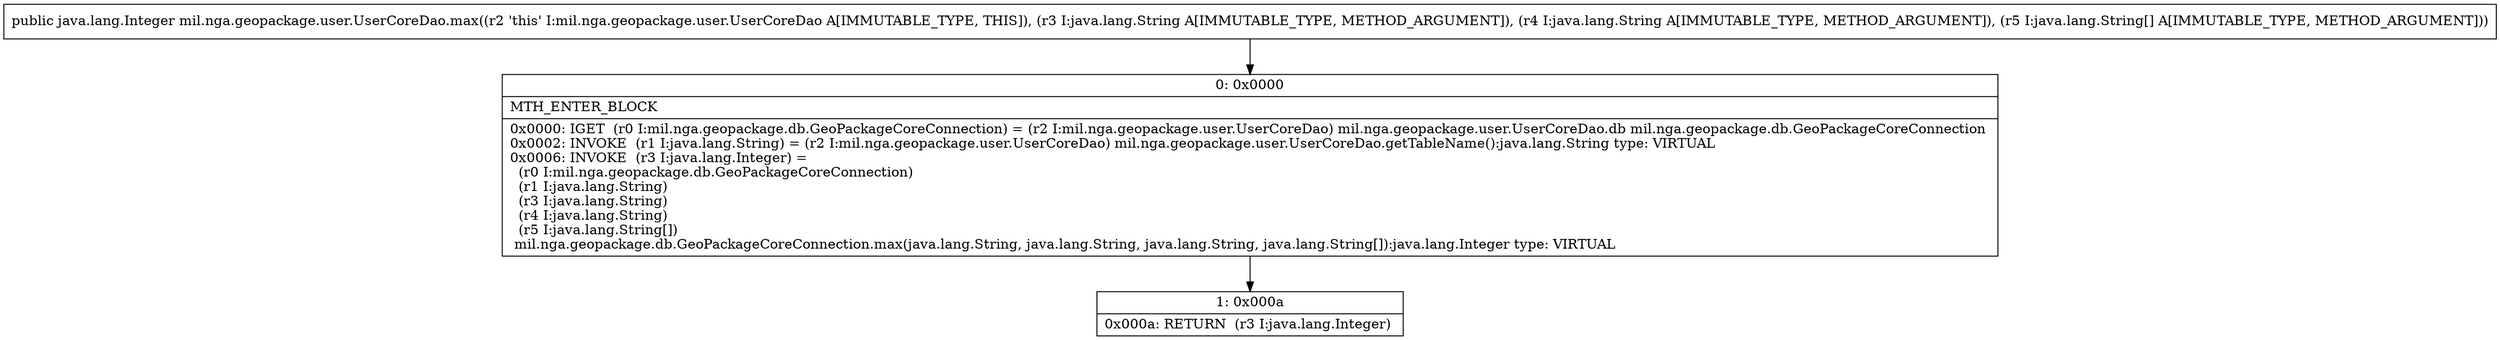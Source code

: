 digraph "CFG formil.nga.geopackage.user.UserCoreDao.max(Ljava\/lang\/String;Ljava\/lang\/String;[Ljava\/lang\/String;)Ljava\/lang\/Integer;" {
Node_0 [shape=record,label="{0\:\ 0x0000|MTH_ENTER_BLOCK\l|0x0000: IGET  (r0 I:mil.nga.geopackage.db.GeoPackageCoreConnection) = (r2 I:mil.nga.geopackage.user.UserCoreDao) mil.nga.geopackage.user.UserCoreDao.db mil.nga.geopackage.db.GeoPackageCoreConnection \l0x0002: INVOKE  (r1 I:java.lang.String) = (r2 I:mil.nga.geopackage.user.UserCoreDao) mil.nga.geopackage.user.UserCoreDao.getTableName():java.lang.String type: VIRTUAL \l0x0006: INVOKE  (r3 I:java.lang.Integer) = \l  (r0 I:mil.nga.geopackage.db.GeoPackageCoreConnection)\l  (r1 I:java.lang.String)\l  (r3 I:java.lang.String)\l  (r4 I:java.lang.String)\l  (r5 I:java.lang.String[])\l mil.nga.geopackage.db.GeoPackageCoreConnection.max(java.lang.String, java.lang.String, java.lang.String, java.lang.String[]):java.lang.Integer type: VIRTUAL \l}"];
Node_1 [shape=record,label="{1\:\ 0x000a|0x000a: RETURN  (r3 I:java.lang.Integer) \l}"];
MethodNode[shape=record,label="{public java.lang.Integer mil.nga.geopackage.user.UserCoreDao.max((r2 'this' I:mil.nga.geopackage.user.UserCoreDao A[IMMUTABLE_TYPE, THIS]), (r3 I:java.lang.String A[IMMUTABLE_TYPE, METHOD_ARGUMENT]), (r4 I:java.lang.String A[IMMUTABLE_TYPE, METHOD_ARGUMENT]), (r5 I:java.lang.String[] A[IMMUTABLE_TYPE, METHOD_ARGUMENT])) }"];
MethodNode -> Node_0;
Node_0 -> Node_1;
}

